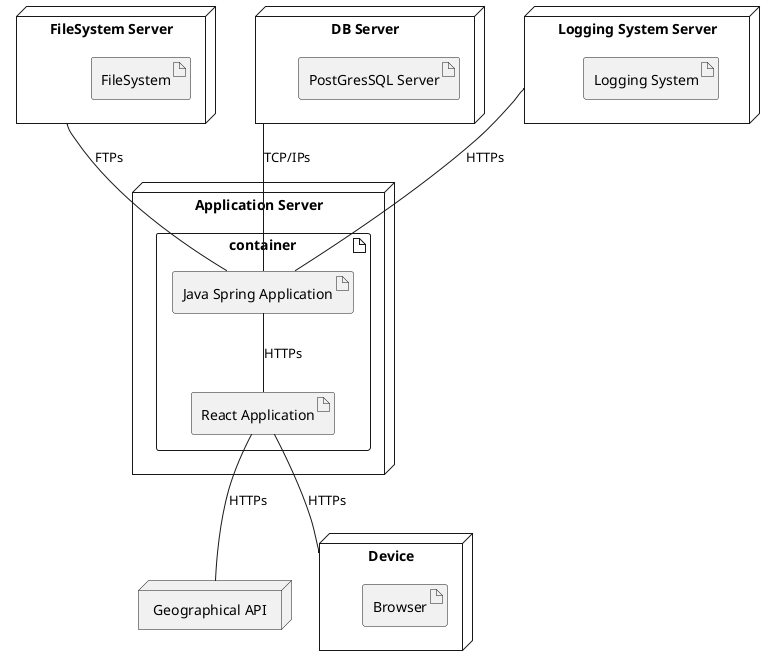 @startuml deployment

node "Application Server" as appServer{
    artifact container {
        artifact "React Application" as ra 
        artifact "Java Spring Application" as jsa
    }
}

node "Device" as user {
    artifact "Browser" as bw
}

node "FileSystem Server" as fServer{
    artifact "FileSystem" as fileSystem
}

node "DB Server" as db {
    artifact "PostGresSQL Server" as PSQL
}
node "Geographical API" as gm

node "Logging System Server" as lss {
    artifact "Logging System" as ls
}


ra -- user : "HTTPs"
ra -- gm : "HTTPs"
db -- jsa : "TCP/IPs"
lss -- jsa : "HTTPs"
fServer -- jsa : "FTPs"
jsa -- ra : "HTTPs"

@enduml